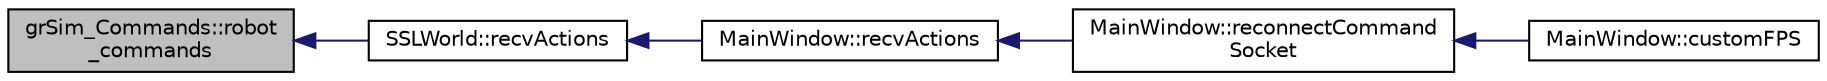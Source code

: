 digraph "grSim_Commands::robot_commands"
{
 // INTERACTIVE_SVG=YES
  edge [fontname="Helvetica",fontsize="10",labelfontname="Helvetica",labelfontsize="10"];
  node [fontname="Helvetica",fontsize="10",shape=record];
  rankdir="LR";
  Node1 [label="grSim_Commands::robot\l_commands",height=0.2,width=0.4,color="black", fillcolor="grey75", style="filled", fontcolor="black"];
  Node1 -> Node2 [dir="back",color="midnightblue",fontsize="10",style="solid",fontname="Helvetica"];
  Node2 [label="SSLWorld::recvActions",height=0.2,width=0.4,color="black", fillcolor="white", style="filled",URL="$d9/d7f/class_s_s_l_world.html#a47a57176f6f8aa3283a6846576c7db2c"];
  Node2 -> Node3 [dir="back",color="midnightblue",fontsize="10",style="solid",fontname="Helvetica"];
  Node3 [label="MainWindow::recvActions",height=0.2,width=0.4,color="black", fillcolor="white", style="filled",URL="$d9/dc6/class_main_window.html#a387f42462d1aaf94676c608d4dc014ca"];
  Node3 -> Node4 [dir="back",color="midnightblue",fontsize="10",style="solid",fontname="Helvetica"];
  Node4 [label="MainWindow::reconnectCommand\lSocket",height=0.2,width=0.4,color="black", fillcolor="white", style="filled",URL="$d9/dc6/class_main_window.html#a3773663f183cdba856ae784c0dad02b4"];
  Node4 -> Node5 [dir="back",color="midnightblue",fontsize="10",style="solid",fontname="Helvetica"];
  Node5 [label="MainWindow::customFPS",height=0.2,width=0.4,color="black", fillcolor="white", style="filled",URL="$d9/dc6/class_main_window.html#a54b84786850165c4e5466bc2e4097810"];
}
